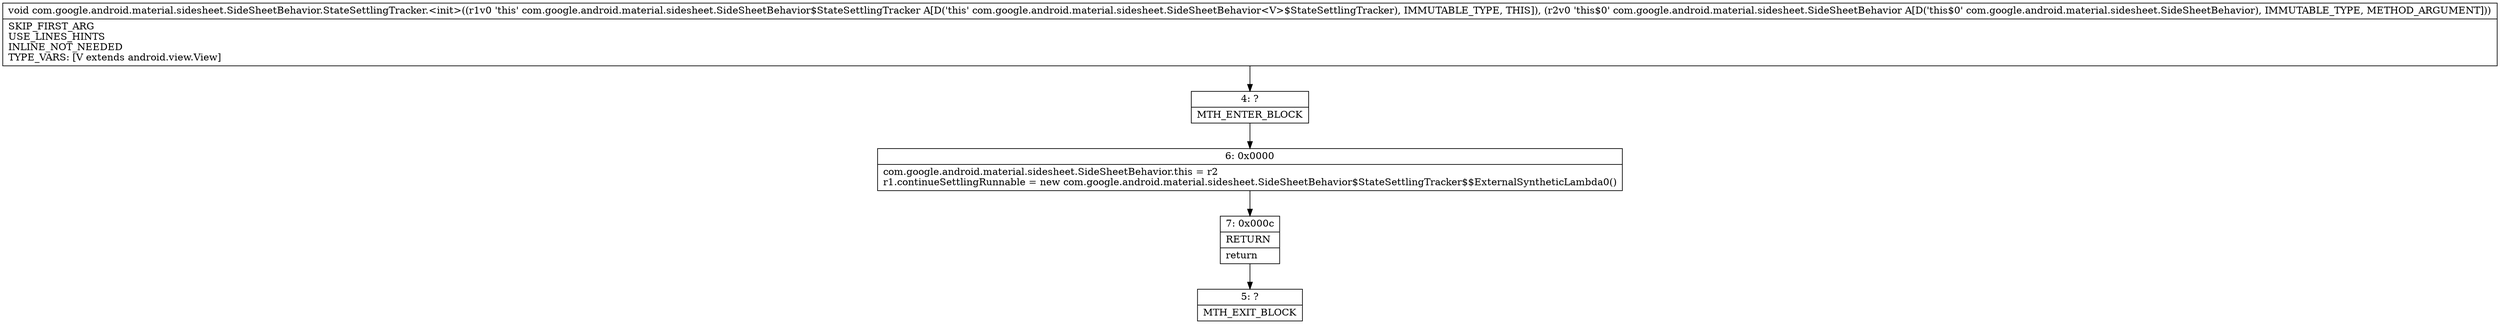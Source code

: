 digraph "CFG forcom.google.android.material.sidesheet.SideSheetBehavior.StateSettlingTracker.\<init\>(Lcom\/google\/android\/material\/sidesheet\/SideSheetBehavior;)V" {
Node_4 [shape=record,label="{4\:\ ?|MTH_ENTER_BLOCK\l}"];
Node_6 [shape=record,label="{6\:\ 0x0000|com.google.android.material.sidesheet.SideSheetBehavior.this = r2\lr1.continueSettlingRunnable = new com.google.android.material.sidesheet.SideSheetBehavior$StateSettlingTracker$$ExternalSyntheticLambda0()\l}"];
Node_7 [shape=record,label="{7\:\ 0x000c|RETURN\l|return\l}"];
Node_5 [shape=record,label="{5\:\ ?|MTH_EXIT_BLOCK\l}"];
MethodNode[shape=record,label="{void com.google.android.material.sidesheet.SideSheetBehavior.StateSettlingTracker.\<init\>((r1v0 'this' com.google.android.material.sidesheet.SideSheetBehavior$StateSettlingTracker A[D('this' com.google.android.material.sidesheet.SideSheetBehavior\<V\>$StateSettlingTracker), IMMUTABLE_TYPE, THIS]), (r2v0 'this$0' com.google.android.material.sidesheet.SideSheetBehavior A[D('this$0' com.google.android.material.sidesheet.SideSheetBehavior), IMMUTABLE_TYPE, METHOD_ARGUMENT]))  | SKIP_FIRST_ARG\lUSE_LINES_HINTS\lINLINE_NOT_NEEDED\lTYPE_VARS: [V extends android.view.View]\l}"];
MethodNode -> Node_4;Node_4 -> Node_6;
Node_6 -> Node_7;
Node_7 -> Node_5;
}

